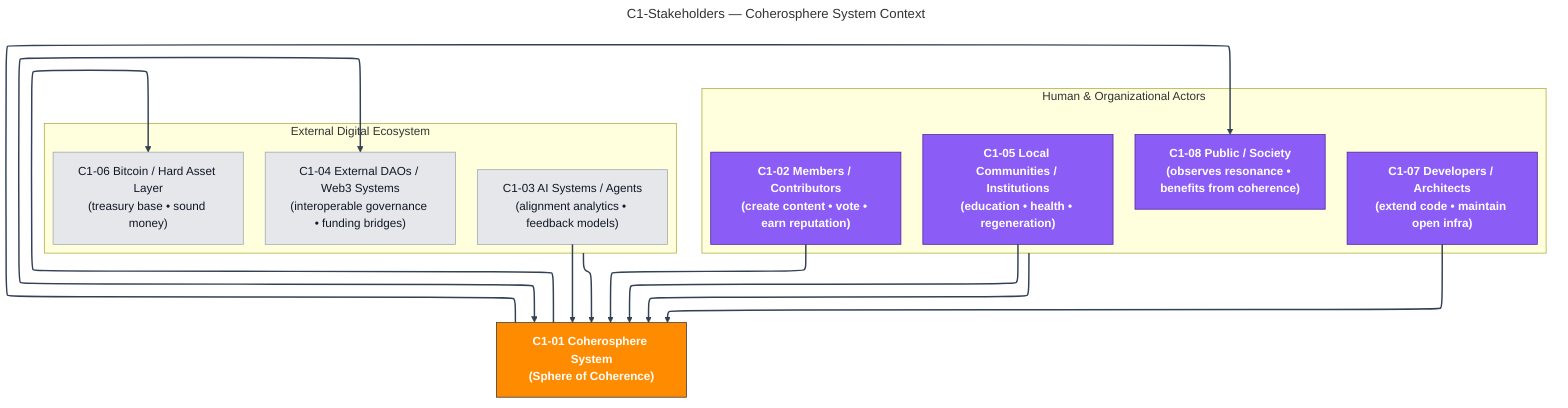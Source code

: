 ---
title: "C1-Stakeholders — Coherosphere System Context"
config:
  layout: elk
---
flowchart TB
    %% === Legend / Styles ===
    classDef core fill:#ff8b00,stroke:#333,color:#fff,font-weight:bold;
    classDef human fill:#8b5cf6,stroke:#4c1d95,color:#fff,font-weight:bold;
    classDef ext fill:#e5e7eb,stroke:#9ca3af,color:#111827;
    linkStyle default stroke:#334155,stroke-width:2px;

    %% === Central System ===
    COH["C1-01 Coherosphere System\n(Sphere of Coherence)"]:::core

    %% === Human Stakeholders ===
    MEM["C1-02 Members / Contributors\n(create content • vote • earn reputation)"]:::human
    DEV["C1-07 Developers / Architects\n(extend code • maintain open infra)"]:::human
    ORG["C1-05 Local Communities / Institutions\n(education • health • regeneration)"]:::human
    PUB["C1-08 Public / Society\n(observes resonance • benefits from coherence)"]:::human

    %% === External Technical Stakeholders ===
    BTC["C1-06 Bitcoin / Hard Asset Layer\n(treasury base • sound money)"]:::ext
    EXTDAO["C1-04 External DAOs / Web3 Systems\n(interoperable governance • funding bridges)"]:::ext
    AI["C1-03 AI Systems / Agents\n(alignment analytics • feedback models)"]:::ext

    %% === Relations ===
    MEM --> COH
    DEV --> COH
    ORG --> COH
    COH --> PUB
    COH --> BTC
    COH <--> EXTDAO
    AI --> COH

    %% === Descriptive groupings ===
    subgraph H["Human & Organizational Actors"]
        MEM
        ORG
        DEV
        PUB
    end

    subgraph E["External Digital Ecosystem"]
        BTC
        EXTDAO
        AI
    end

    %% === Group relations ===
    H --> COH
    E --> COH